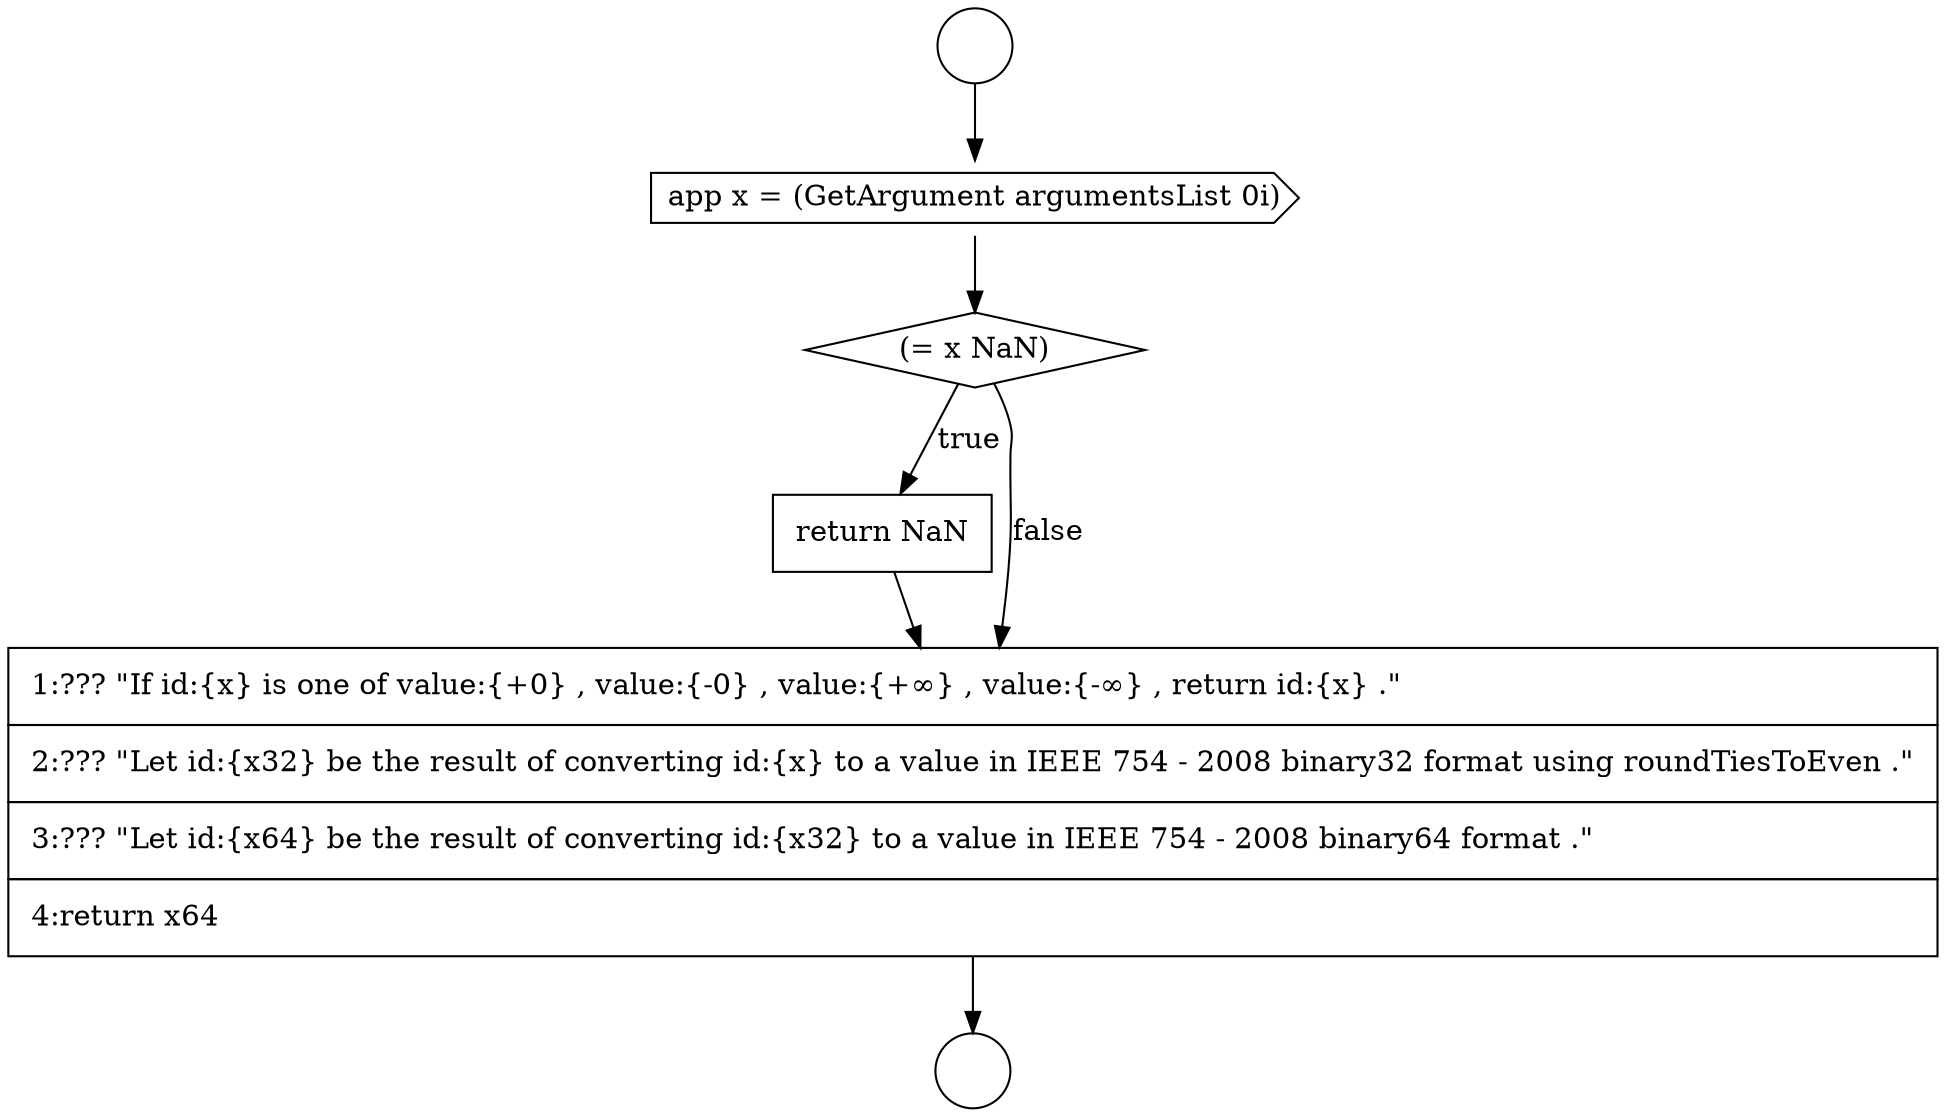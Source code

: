 digraph {
  node11029 [shape=none, margin=0, label=<<font color="black">
    <table border="0" cellborder="1" cellspacing="0" cellpadding="10">
      <tr><td align="left">return NaN</td></tr>
    </table>
  </font>> color="black" fillcolor="white" style=filled]
  node11025 [shape=circle label=" " color="black" fillcolor="white" style=filled]
  node11026 [shape=circle label=" " color="black" fillcolor="white" style=filled]
  node11030 [shape=none, margin=0, label=<<font color="black">
    <table border="0" cellborder="1" cellspacing="0" cellpadding="10">
      <tr><td align="left">1:??? &quot;If id:{x} is one of value:{+0} , value:{-0} , value:{+&infin;} , value:{-&infin;} , return id:{x} .&quot;</td></tr>
      <tr><td align="left">2:??? &quot;Let id:{x32} be the result of converting id:{x} to a value in IEEE 754 - 2008 binary32 format using roundTiesToEven .&quot;</td></tr>
      <tr><td align="left">3:??? &quot;Let id:{x64} be the result of converting id:{x32} to a value in IEEE 754 - 2008 binary64 format .&quot;</td></tr>
      <tr><td align="left">4:return x64</td></tr>
    </table>
  </font>> color="black" fillcolor="white" style=filled]
  node11027 [shape=cds, label=<<font color="black">app x = (GetArgument argumentsList 0i)</font>> color="black" fillcolor="white" style=filled]
  node11028 [shape=diamond, label=<<font color="black">(= x NaN)</font>> color="black" fillcolor="white" style=filled]
  node11030 -> node11026 [ color="black"]
  node11028 -> node11029 [label=<<font color="black">true</font>> color="black"]
  node11028 -> node11030 [label=<<font color="black">false</font>> color="black"]
  node11029 -> node11030 [ color="black"]
  node11027 -> node11028 [ color="black"]
  node11025 -> node11027 [ color="black"]
}
